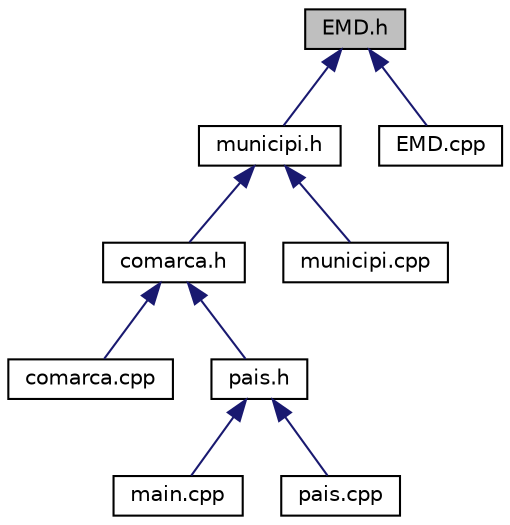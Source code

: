 digraph "EMD.h"
{
  edge [fontname="Helvetica",fontsize="10",labelfontname="Helvetica",labelfontsize="10"];
  node [fontname="Helvetica",fontsize="10",shape=record];
  Node1 [label="EMD.h",height=0.2,width=0.4,color="black", fillcolor="grey75", style="filled", fontcolor="black"];
  Node1 -> Node2 [dir="back",color="midnightblue",fontsize="10",style="solid",fontname="Helvetica"];
  Node2 [label="municipi.h",height=0.2,width=0.4,color="black", fillcolor="white", style="filled",URL="$municipi_8h.html"];
  Node2 -> Node3 [dir="back",color="midnightblue",fontsize="10",style="solid",fontname="Helvetica"];
  Node3 [label="comarca.h",height=0.2,width=0.4,color="black", fillcolor="white", style="filled",URL="$comarca_8h.html"];
  Node3 -> Node4 [dir="back",color="midnightblue",fontsize="10",style="solid",fontname="Helvetica"];
  Node4 [label="comarca.cpp",height=0.2,width=0.4,color="black", fillcolor="white", style="filled",URL="$comarca_8cpp.html"];
  Node3 -> Node5 [dir="back",color="midnightblue",fontsize="10",style="solid",fontname="Helvetica"];
  Node5 [label="pais.h",height=0.2,width=0.4,color="black", fillcolor="white", style="filled",URL="$pais_8h.html"];
  Node5 -> Node6 [dir="back",color="midnightblue",fontsize="10",style="solid",fontname="Helvetica"];
  Node6 [label="main.cpp",height=0.2,width=0.4,color="black", fillcolor="white", style="filled",URL="$main_8cpp.html"];
  Node5 -> Node7 [dir="back",color="midnightblue",fontsize="10",style="solid",fontname="Helvetica"];
  Node7 [label="pais.cpp",height=0.2,width=0.4,color="black", fillcolor="white", style="filled",URL="$pais_8cpp.html"];
  Node2 -> Node8 [dir="back",color="midnightblue",fontsize="10",style="solid",fontname="Helvetica"];
  Node8 [label="municipi.cpp",height=0.2,width=0.4,color="black", fillcolor="white", style="filled",URL="$municipi_8cpp.html"];
  Node1 -> Node9 [dir="back",color="midnightblue",fontsize="10",style="solid",fontname="Helvetica"];
  Node9 [label="EMD.cpp",height=0.2,width=0.4,color="black", fillcolor="white", style="filled",URL="$_e_m_d_8cpp.html"];
}
